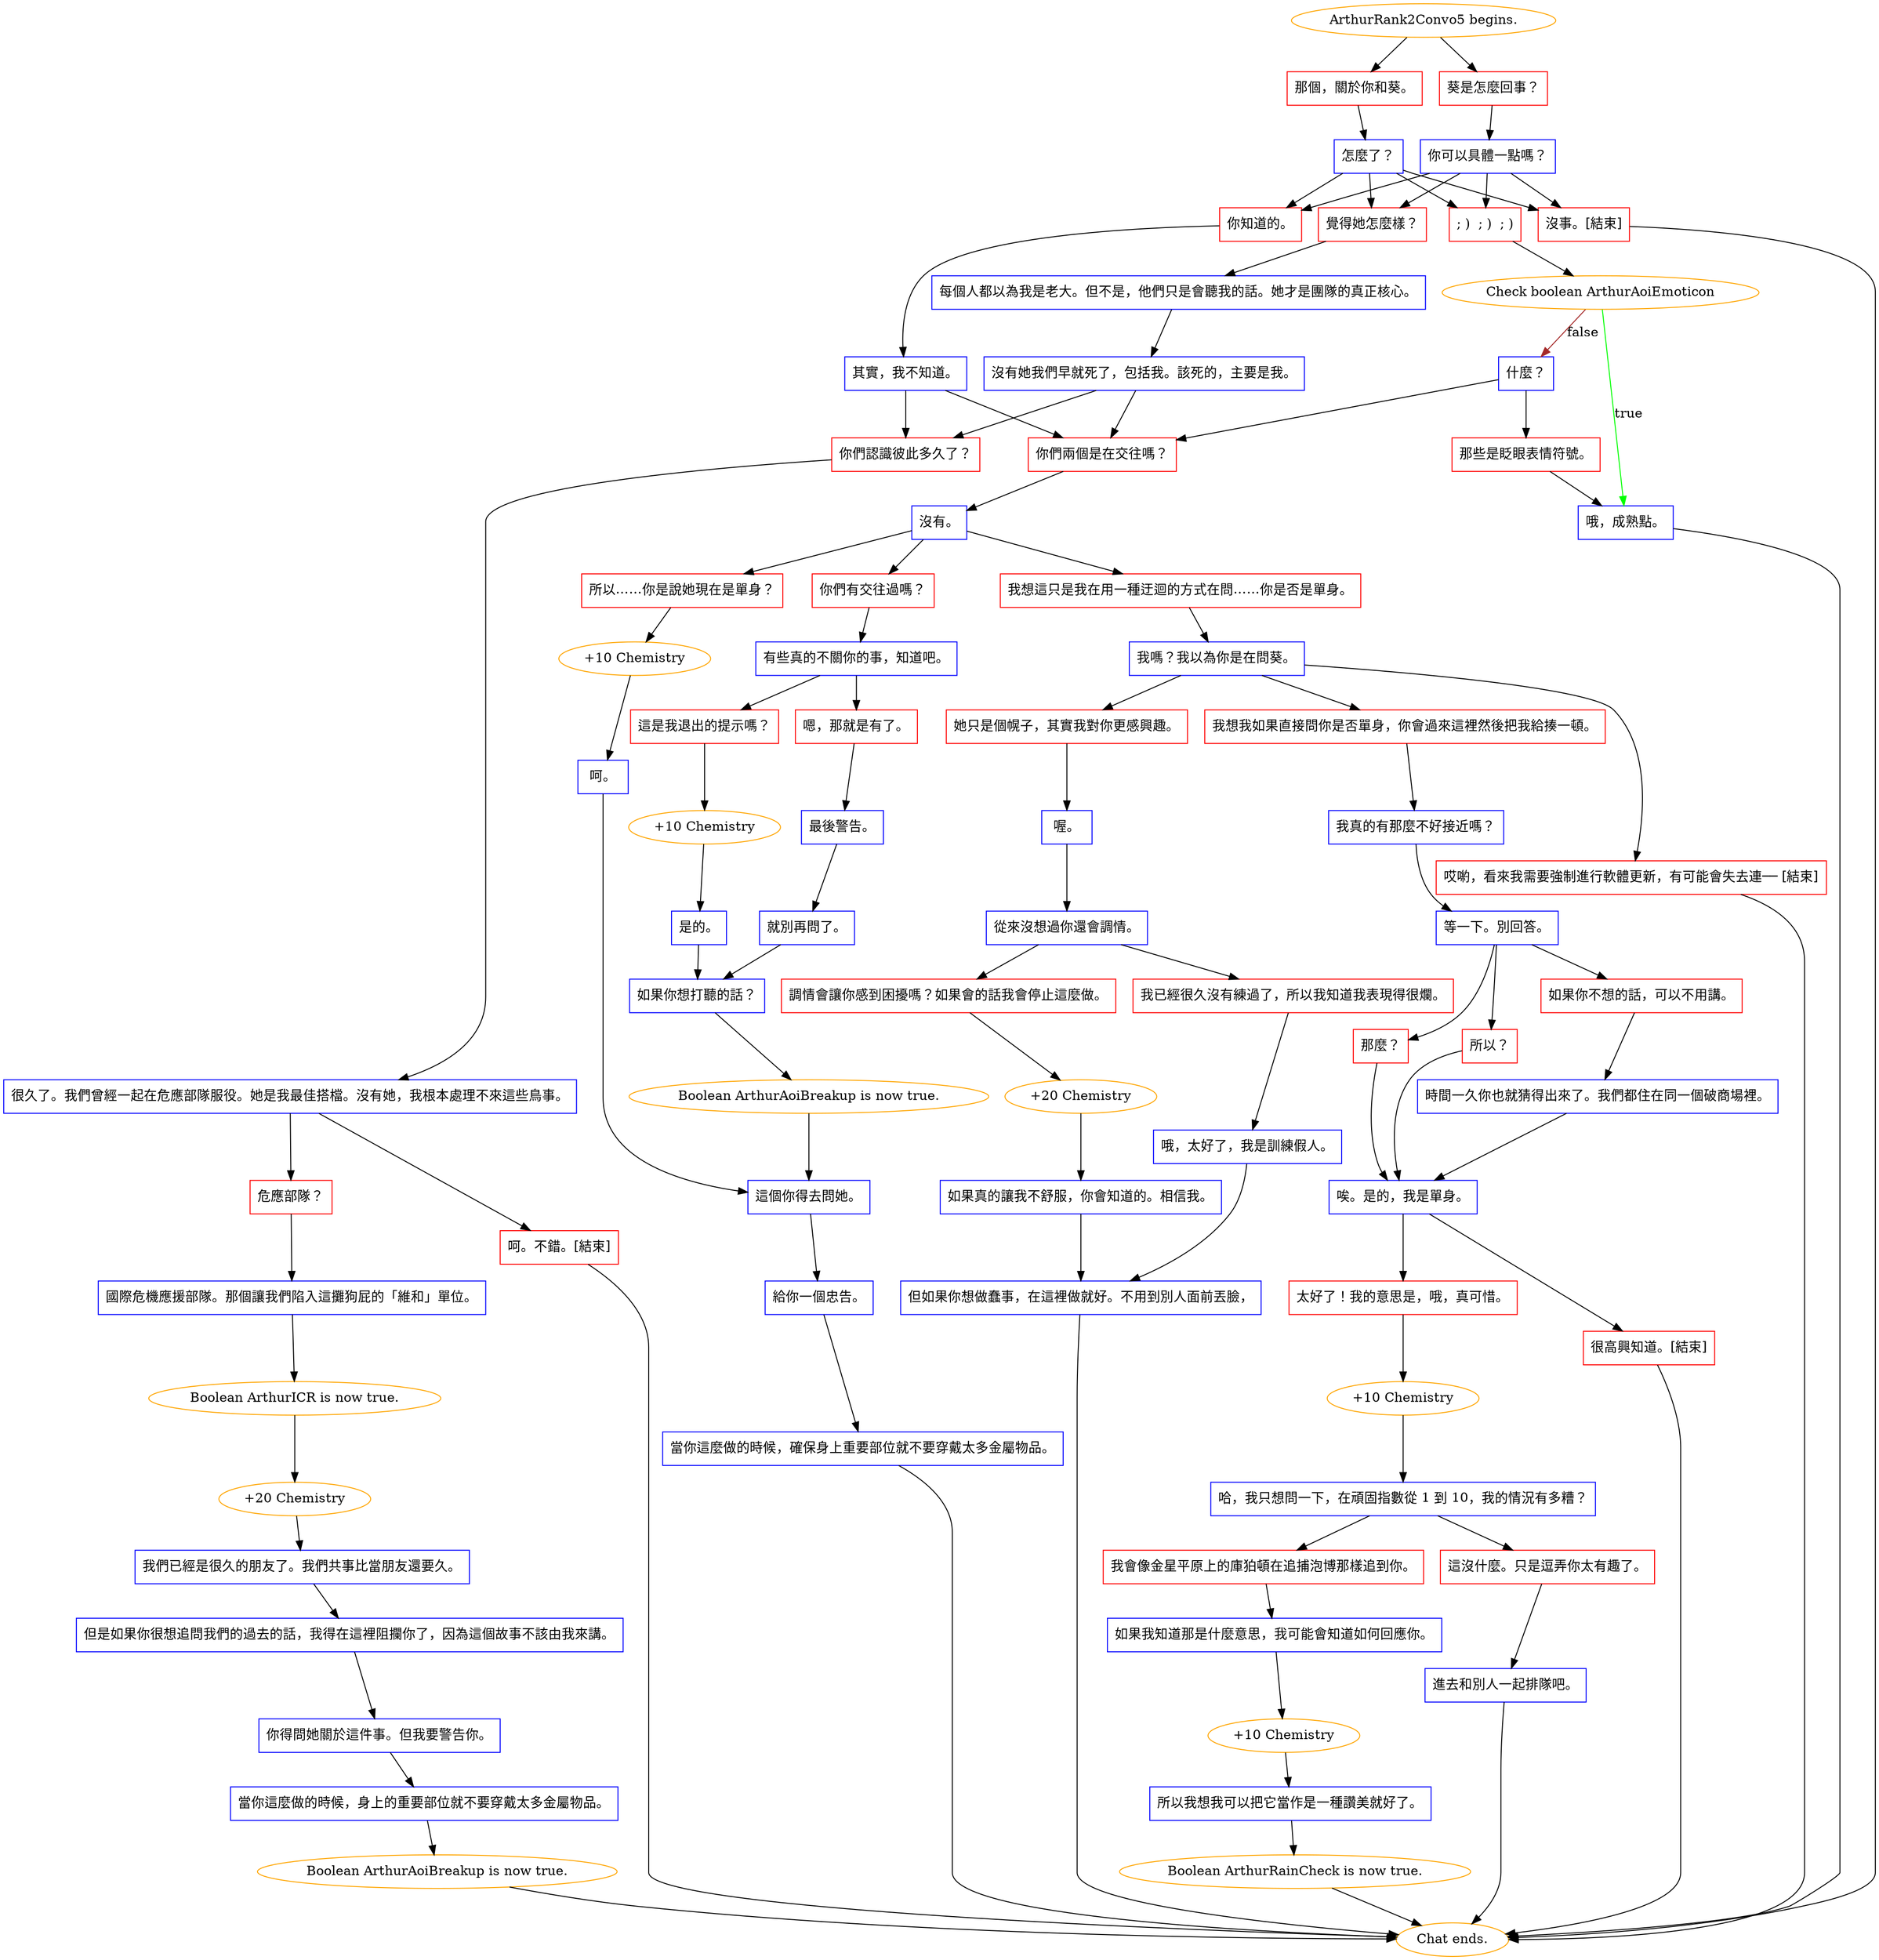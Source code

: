 digraph {
	"ArthurRank2Convo5 begins." [color=orange];
		"ArthurRank2Convo5 begins." -> j1809730444;
		"ArthurRank2Convo5 begins." -> j3382954475;
	j1809730444 [label="葵是怎麼回事？",shape=box,color=red];
		j1809730444 -> j2267244205;
	j3382954475 [label="那個，關於你和葵。",shape=box,color=red];
		j3382954475 -> j2894374187;
	j2267244205 [label="你可以具體一點嗎？",shape=box,color=blue];
		j2267244205 -> j3626143657;
		j2267244205 -> j2767233350;
		j2267244205 -> j2271666419;
		j2267244205 -> j3325805538;
	j2894374187 [label="怎麼了？",shape=box,color=blue];
		j2894374187 -> j3626143657;
		j2894374187 -> j2767233350;
		j2894374187 -> j2271666419;
		j2894374187 -> j3325805538;
	j3626143657 [label="覺得她怎麼樣？",shape=box,color=red];
		j3626143657 -> j1098604470;
	j2767233350 [label="你知道的。",shape=box,color=red];
		j2767233350 -> j1056627825;
	j2271666419 [label="; )  ; )  ; )",shape=box,color=red];
		j2271666419 -> j2572511845;
	j3325805538 [label="沒事。[結束]",shape=box,color=red];
		j3325805538 -> "Chat ends.";
	j1098604470 [label="每個人都以為我是老大。但不是，他們只是會聽我的話。她才是團隊的真正核心。",shape=box,color=blue];
		j1098604470 -> j2968846848;
	j1056627825 [label="其實，我不知道。",shape=box,color=blue];
		j1056627825 -> j2895928837;
		j1056627825 -> j1175785395;
	j2572511845 [label="Check boolean ArthurAoiEmoticon",color=orange];
		j2572511845 -> j1170490749 [label=true,color=green];
		j2572511845 -> j4046597314 [label=false,color=brown];
	"Chat ends." [color=orange];
	j2968846848 [label="沒有她我們早就死了，包括我。該死的，主要是我。",shape=box,color=blue];
		j2968846848 -> j1175785395;
		j2968846848 -> j2895928837;
	j2895928837 [label="你們兩個是在交往嗎？",shape=box,color=red];
		j2895928837 -> j1315170956;
	j1175785395 [label="你們認識彼此多久了？",shape=box,color=red];
		j1175785395 -> j3741220489;
	j1170490749 [label="哦，成熟點。",shape=box,color=blue];
		j1170490749 -> "Chat ends.";
	j4046597314 [label="什麼？",shape=box,color=blue];
		j4046597314 -> j3753006229;
		j4046597314 -> j2895928837;
	j1315170956 [label="沒有。",shape=box,color=blue];
		j1315170956 -> j4077013438;
		j1315170956 -> j991922989;
		j1315170956 -> j4246797065;
	j3741220489 [label="很久了。我們曾經一起在危應部隊服役。她是我最佳搭檔。沒有她，我根本處理不來這些鳥事。",shape=box,color=blue];
		j3741220489 -> j4094370277;
		j3741220489 -> j1016880568;
	j3753006229 [label="那些是眨眼表情符號。",shape=box,color=red];
		j3753006229 -> j1170490749;
	j4077013438 [label="所以……你是說她現在是單身？",shape=box,color=red];
		j4077013438 -> j84747508;
	j991922989 [label="你們有交往過嗎？",shape=box,color=red];
		j991922989 -> j325159218;
	j4246797065 [label="我想這只是我在用一種迂迴的方式在問……你是否是單身。",shape=box,color=red];
		j4246797065 -> j2210704030;
	j4094370277 [label="危應部隊？",shape=box,color=red];
		j4094370277 -> j955423714;
	j1016880568 [label="呵。不錯。[結束]",shape=box,color=red];
		j1016880568 -> "Chat ends.";
	j84747508 [label="+10 Chemistry",color=orange];
		j84747508 -> j757221416;
	j325159218 [label="有些真的不關你的事，知道吧。",shape=box,color=blue];
		j325159218 -> j1482116314;
		j325159218 -> j3698879807;
	j2210704030 [label="我嗎？我以為你是在問葵。",shape=box,color=blue];
		j2210704030 -> j1523194825;
		j2210704030 -> j1626964152;
		j2210704030 -> j1863223866;
	j955423714 [label="國際危機應援部隊。那個讓我們陷入這攤狗屁的「維和」單位。",shape=box,color=blue];
		j955423714 -> j2912559407;
	j757221416 [label="呵。",shape=box,color=blue];
		j757221416 -> j1907756327;
	j1482116314 [label="嗯，那就是有了。",shape=box,color=red];
		j1482116314 -> j3146401915;
	j3698879807 [label="這是我退出的提示嗎？",shape=box,color=red];
		j3698879807 -> j1975535143;
	j1523194825 [label="她只是個幌子，其實我對你更感興趣。",shape=box,color=red];
		j1523194825 -> j1620044987;
	j1626964152 [label="我想我如果直接問你是否單身，你會過來這裡然後把我給揍一頓。",shape=box,color=red];
		j1626964152 -> j3727323320;
	j1863223866 [label="哎喲，看來我需要強制進行軟體更新，有可能會失去連── [結束]",shape=box,color=red];
		j1863223866 -> "Chat ends.";
	j2912559407 [label="Boolean ArthurICR is now true.",color=orange];
		j2912559407 -> j567219434;
	j1907756327 [label="這個你得去問她。",shape=box,color=blue];
		j1907756327 -> j440043629;
	j3146401915 [label="最後警告。",shape=box,color=blue];
		j3146401915 -> j3146809225;
	j1975535143 [label="+10 Chemistry",color=orange];
		j1975535143 -> j2876450479;
	j1620044987 [label="喔。",shape=box,color=blue];
		j1620044987 -> j2902798202;
	j3727323320 [label="我真的有那麼不好接近嗎？",shape=box,color=blue];
		j3727323320 -> j3180796754;
	j567219434 [label="+20 Chemistry",color=orange];
		j567219434 -> j3775737266;
	j440043629 [label="給你一個忠告。",shape=box,color=blue];
		j440043629 -> j822814158;
	j3146809225 [label="就別再問了。",shape=box,color=blue];
		j3146809225 -> j4248981163;
	j2876450479 [label="是的。",shape=box,color=blue];
		j2876450479 -> j4248981163;
	j2902798202 [label="從來沒想過你還會調情。",shape=box,color=blue];
		j2902798202 -> j2927451034;
		j2902798202 -> j1851138647;
	j3180796754 [label="等一下。別回答。",shape=box,color=blue];
		j3180796754 -> j2697593611;
		j3180796754 -> j3384142828;
		j3180796754 -> j3501483932;
	j3775737266 [label="我們已經是很久的朋友了。我們共事比當朋友還要久。",shape=box,color=blue];
		j3775737266 -> j1307466376;
	j822814158 [label="當你這麼做的時候，確保身上重要部位就不要穿戴太多金屬物品。",shape=box,color=blue];
		j822814158 -> "Chat ends.";
	j4248981163 [label="如果你想打聽的話？",shape=box,color=blue];
		j4248981163 -> j3168953999;
	j2927451034 [label="調情會讓你感到困擾嗎？如果會的話我會停止這麼做。",shape=box,color=red];
		j2927451034 -> j3203827582;
	j1851138647 [label="我已經很久沒有練過了，所以我知道我表現得很爛。",shape=box,color=red];
		j1851138647 -> j2124420463;
	j2697593611 [label="那麼？",shape=box,color=red];
		j2697593611 -> j3378548135;
	j3384142828 [label="所以？",shape=box,color=red];
		j3384142828 -> j3378548135;
	j3501483932 [label="如果你不想的話，可以不用講。",shape=box,color=red];
		j3501483932 -> j594192610;
	j1307466376 [label="但是如果你很想追問我們的過去的話，我得在這裡阻攔你了，因為這個故事不該由我來講。",shape=box,color=blue];
		j1307466376 -> j3594363318;
	j3168953999 [label="Boolean ArthurAoiBreakup is now true.",color=orange];
		j3168953999 -> j1907756327;
	j3203827582 [label="+20 Chemistry",color=orange];
		j3203827582 -> j3303864208;
	j2124420463 [label="哦，太好了，我是訓練假人。",shape=box,color=blue];
		j2124420463 -> j3062441928;
	j3378548135 [label="唉。是的，我是單身。",shape=box,color=blue];
		j3378548135 -> j3985222208;
		j3378548135 -> j435047042;
	j594192610 [label="時間一久你也就猜得出來了。我們都住在同一個破商場裡。",shape=box,color=blue];
		j594192610 -> j3378548135;
	j3594363318 [label="你得問她關於這件事。但我要警告你。",shape=box,color=blue];
		j3594363318 -> j3843528254;
	j3303864208 [label="如果真的讓我不舒服，你會知道的。相信我。",shape=box,color=blue];
		j3303864208 -> j3062441928;
	j3062441928 [label="但如果你想做蠢事，在這裡做就好。不用到別人面前丟臉，",shape=box,color=blue];
		j3062441928 -> "Chat ends.";
	j3985222208 [label="太好了！我的意思是，哦，真可惜。",shape=box,color=red];
		j3985222208 -> j3376803118;
	j435047042 [label="很高興知道。[結束]",shape=box,color=red];
		j435047042 -> "Chat ends.";
	j3843528254 [label="當你這麼做的時候，身上的重要部位就不要穿戴太多金屬物品。",shape=box,color=blue];
		j3843528254 -> j122023758;
	j3376803118 [label="+10 Chemistry",color=orange];
		j3376803118 -> j2355332079;
	j122023758 [label="Boolean ArthurAoiBreakup is now true.",color=orange];
		j122023758 -> "Chat ends.";
	j2355332079 [label="哈，我只想問一下，在頑固指數從 1 到 10，我的情況有多糟？",shape=box,color=blue];
		j2355332079 -> j1813309524;
		j2355332079 -> j289223432;
	j1813309524 [label="我會像金星平原上的庫狛頓在追捕泡博那樣追到你。",shape=box,color=red];
		j1813309524 -> j3354332333;
	j289223432 [label="這沒什麼。只是逗弄你太有趣了。",shape=box,color=red];
		j289223432 -> j458318340;
	j3354332333 [label="如果我知道那是什麼意思，我可能會知道如何回應你。",shape=box,color=blue];
		j3354332333 -> j2334792154;
	j458318340 [label="進去和別人一起排隊吧。",shape=box,color=blue];
		j458318340 -> "Chat ends.";
	j2334792154 [label="+10 Chemistry",color=orange];
		j2334792154 -> j342266098;
	j342266098 [label="所以我想我可以把它當作是一種讚美就好了。",shape=box,color=blue];
		j342266098 -> j1820130911;
	j1820130911 [label="Boolean ArthurRainCheck is now true.",color=orange];
		j1820130911 -> "Chat ends.";
}
